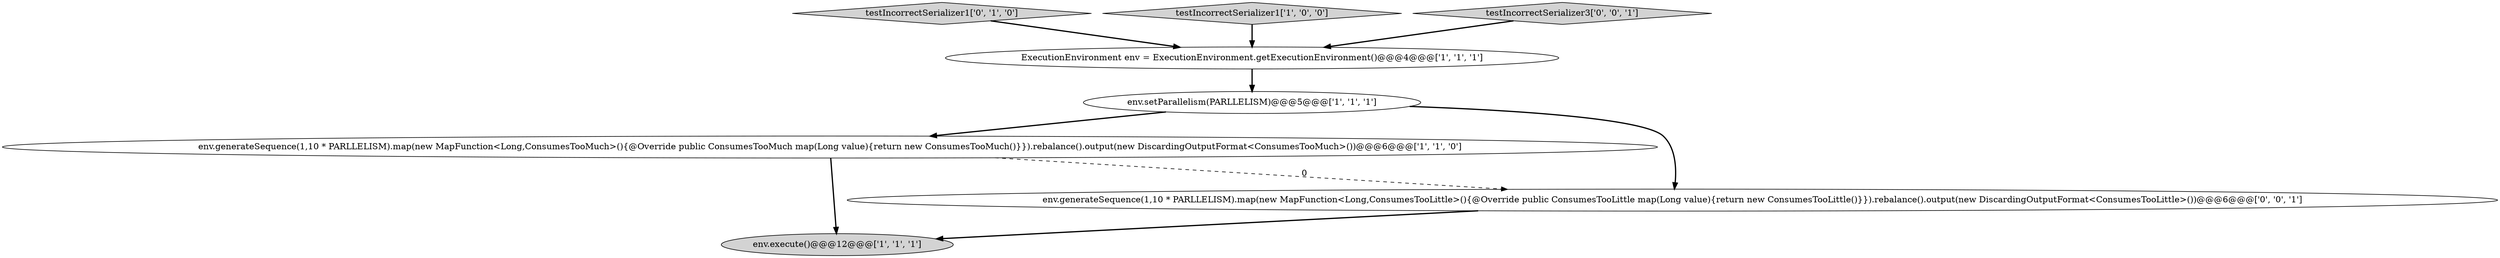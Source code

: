 digraph {
1 [style = filled, label = "env.setParallelism(PARLLELISM)@@@5@@@['1', '1', '1']", fillcolor = white, shape = ellipse image = "AAA0AAABBB1BBB"];
5 [style = filled, label = "testIncorrectSerializer1['0', '1', '0']", fillcolor = lightgray, shape = diamond image = "AAA0AAABBB2BBB"];
4 [style = filled, label = "env.execute()@@@12@@@['1', '1', '1']", fillcolor = lightgray, shape = ellipse image = "AAA0AAABBB1BBB"];
0 [style = filled, label = "env.generateSequence(1,10 * PARLLELISM).map(new MapFunction<Long,ConsumesTooMuch>(){@Override public ConsumesTooMuch map(Long value){return new ConsumesTooMuch()}}).rebalance().output(new DiscardingOutputFormat<ConsumesTooMuch>())@@@6@@@['1', '1', '0']", fillcolor = white, shape = ellipse image = "AAA0AAABBB1BBB"];
2 [style = filled, label = "ExecutionEnvironment env = ExecutionEnvironment.getExecutionEnvironment()@@@4@@@['1', '1', '1']", fillcolor = white, shape = ellipse image = "AAA0AAABBB1BBB"];
3 [style = filled, label = "testIncorrectSerializer1['1', '0', '0']", fillcolor = lightgray, shape = diamond image = "AAA0AAABBB1BBB"];
6 [style = filled, label = "env.generateSequence(1,10 * PARLLELISM).map(new MapFunction<Long,ConsumesTooLittle>(){@Override public ConsumesTooLittle map(Long value){return new ConsumesTooLittle()}}).rebalance().output(new DiscardingOutputFormat<ConsumesTooLittle>())@@@6@@@['0', '0', '1']", fillcolor = white, shape = ellipse image = "AAA0AAABBB3BBB"];
7 [style = filled, label = "testIncorrectSerializer3['0', '0', '1']", fillcolor = lightgray, shape = diamond image = "AAA0AAABBB3BBB"];
6->4 [style = bold, label=""];
5->2 [style = bold, label=""];
1->6 [style = bold, label=""];
1->0 [style = bold, label=""];
3->2 [style = bold, label=""];
0->4 [style = bold, label=""];
7->2 [style = bold, label=""];
2->1 [style = bold, label=""];
0->6 [style = dashed, label="0"];
}
